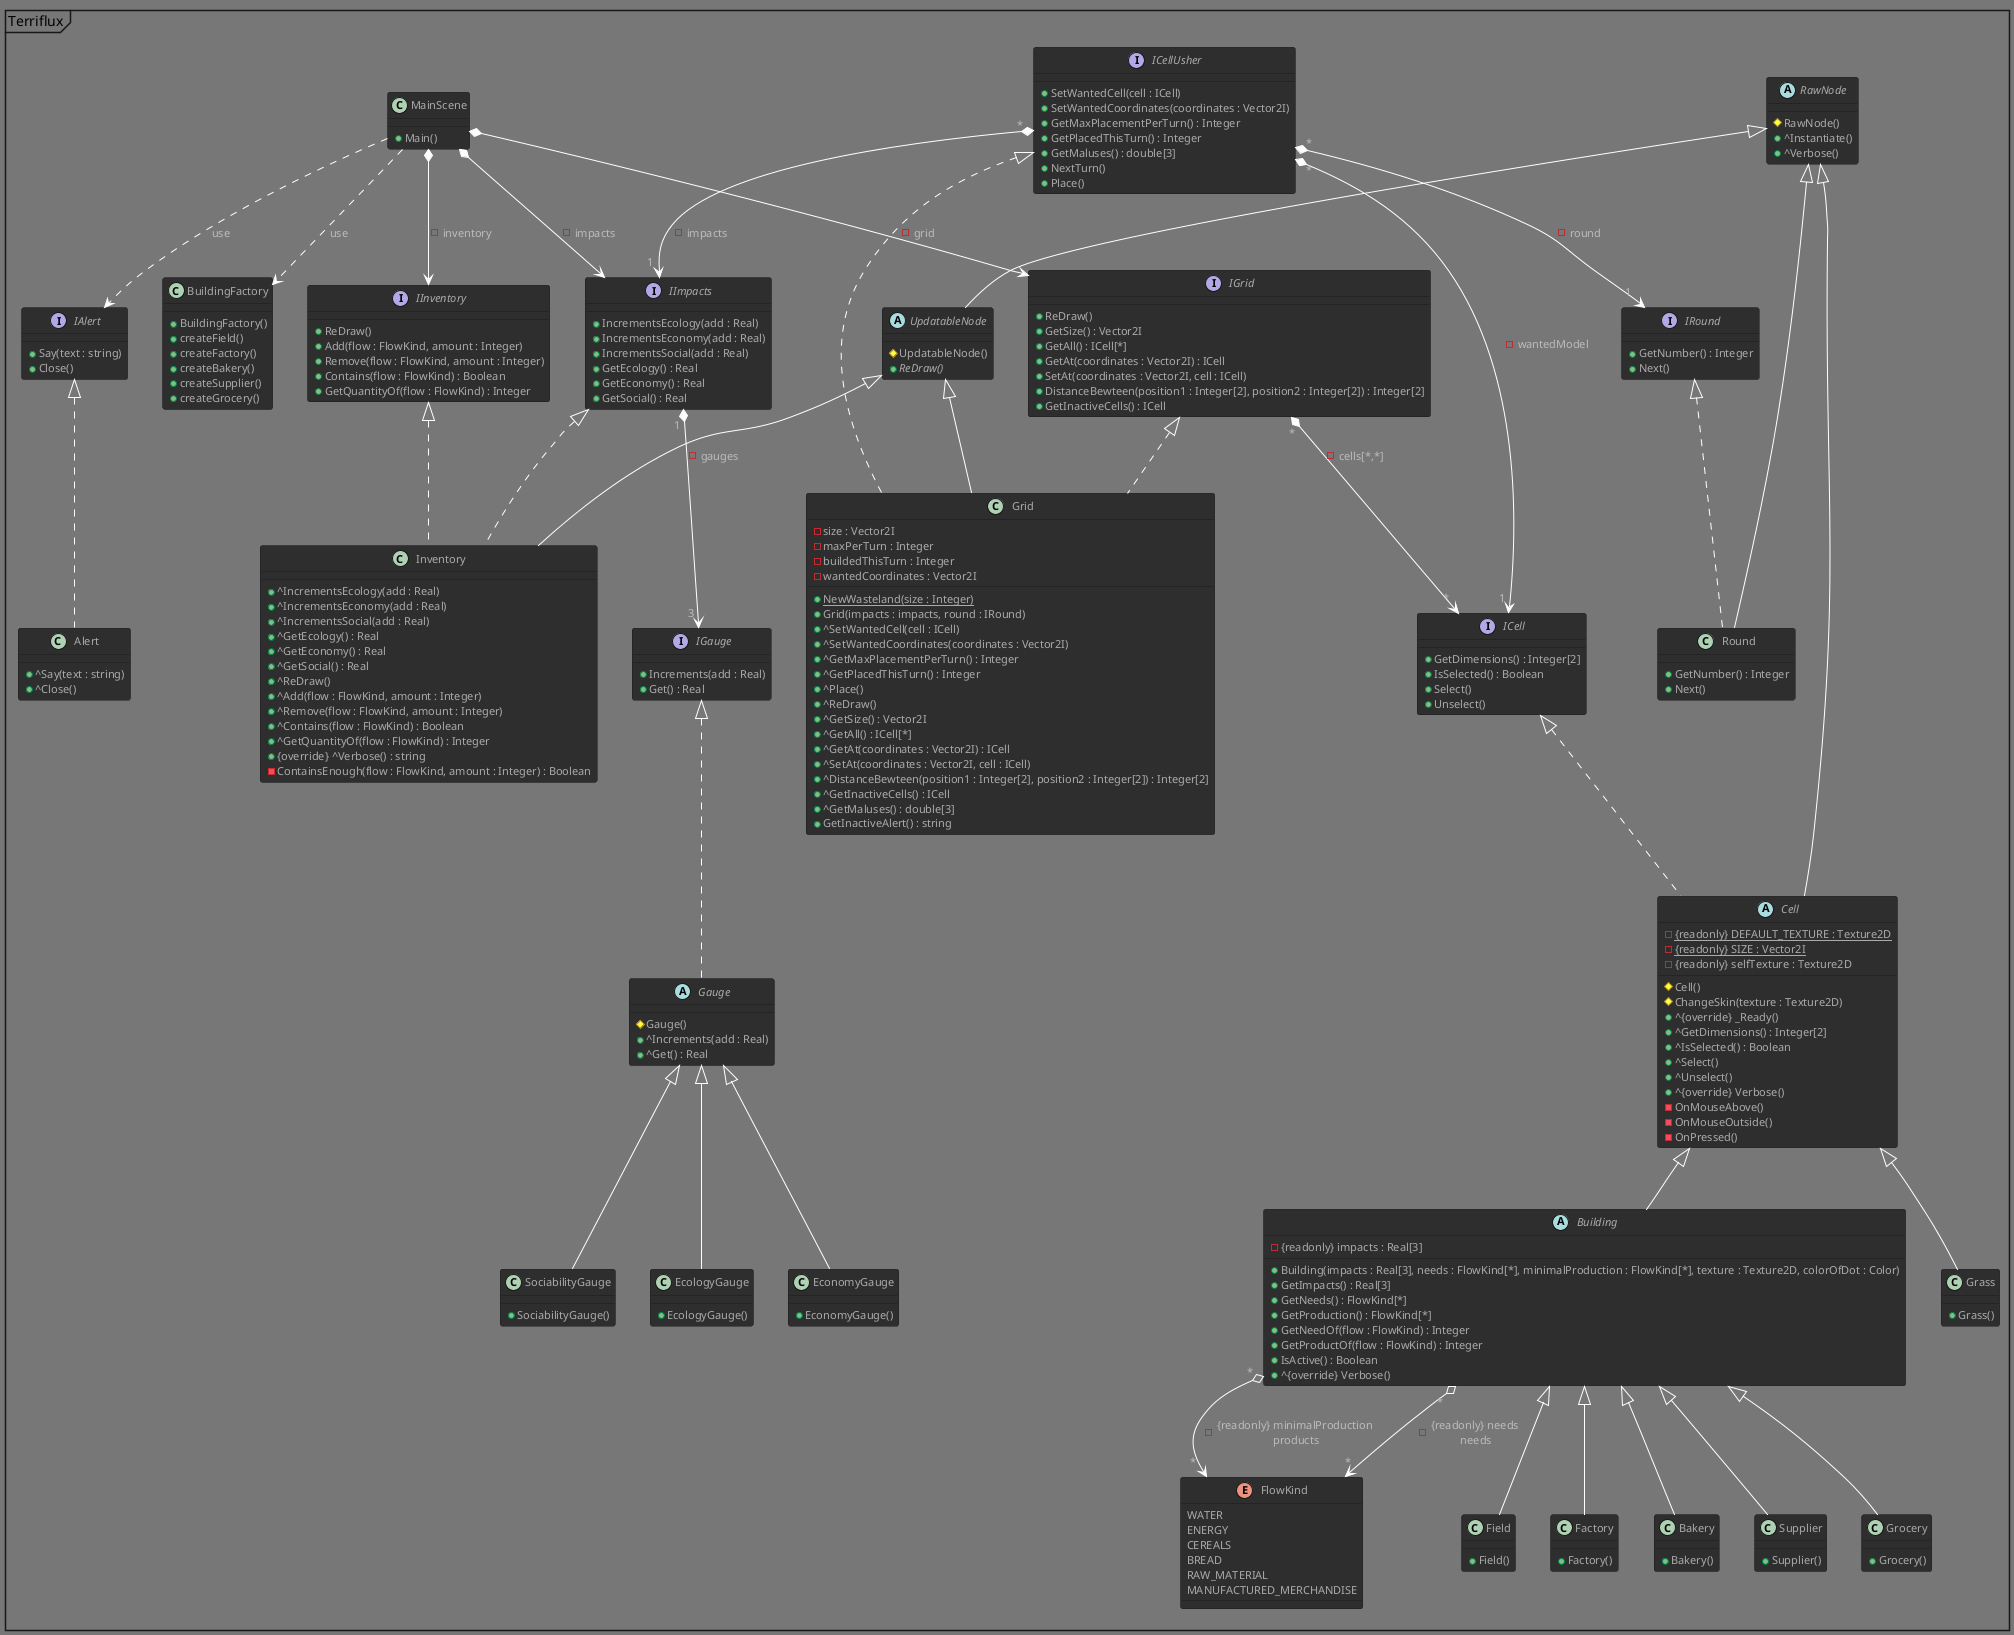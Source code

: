 @startuml Terriflux
!theme reddress-darkgreen

mainframe Terriflux

/' MAIN SCENE '/
class MainScene 
{
    + Main()
}
MainScene *--> IImpacts : - impacts
MainScene *--> IGrid : - grid
MainScene *--> IInventory : - inventory
MainScene ..> BuildingFactory : use  /' Via la PlacementList '/
MainScene ..> IAlert : use  

/' GENERAL '/
/' Any node of our own creation '/
abstract RawNode  /' extends Godot.Node '/
{
    # RawNode() /' this.Name = this.getClass().ToString() '/ 
    + ^Instantiate() /' (RawNode) GD.Load<PackedScene>(chemin_vers_noeud + noeud.Name) '/
    + ^Verbose()
}
abstract UpdatableNode extends RawNode
{
    # UpdatableNode() 
    + {abstract} ReDraw()
}

/' CELLS '/
interface ICell 
{
    + GetDimensions() : Integer[2] /' VectorI(x, y) '/
    + IsSelected() : Boolean
    + Select()
    + Unselect() /' TODO - actuel ResetTexture '/
}
abstract Cell extends RawNode implements ICell
{
    - {static} {readonly} DEFAULT_TEXTURE : Texture2D
    - {static} {readonly} SIZE : Vector2I 
    - {readonly} selfTexture : Texture2D
    # Cell()
    # ChangeSkin(texture : Texture2D)
    + ^{override} _Ready() /' ChangeSkin() '/
    + ^GetDimensions() : Integer[2] 
    + ^IsSelected() : Boolean
    + ^Select()
    + ^Unselect() 
    + ^{override} Verbose()
    - OnMouseAbove()
    - OnMouseOutside()
    - OnPressed()
}
class Grass extends Cell
{
    + Grass() 
}
abstract Building extends Cell
{
    - {readonly} impacts : Real[3]
    + Building(impacts : Real[3], needs : FlowKind[*], minimalProduction : FlowKind[*], texture : Texture2D, colorOfDot : Color)
    + GetImpacts() : Real[3]
    + GetNeeds() : FlowKind[*]
    + GetProduction() : FlowKind[*]     /' minimal product '/
    + GetNeedOf(flow : FlowKind) : Integer
    + GetProductOf(flow : FlowKind) : Integer        /' minimal product '/
    + IsActive() : Boolean /' will produce sth this turn '/
    + ^{override} Verbose()
}
/' needs & minimalProduction = (FlowKind, Integer)[*] '/
Building" * " o--> " * "FlowKind : - {readonly} needs \n needs      
Building" * " o--> " * "FlowKind : - {readonly} minimalProduction \n products
enum FlowKind
{
    WATER
    ENERGY
    CEREALS
    BREAD
    RAW_MATERIAL
    MANUFACTURED_MERCHANDISE
}
class Field extends Building
{
    + Field()       /' 1.5, 4.0, -2.0; WATER,1 ; CEREALS,2 ; #Ce517b '/
}
class Factory extends Building
{
    + Factory()    /' 8.5, -23.0, -11.8 ; WATER,3, ENERGY,7, RAW_MATERIAL,4 ; MANUFACTURED_MERCHANDISE,5 ; #Ce7651 '/
}
class Bakery extends Building
{
    + Bakery()      /' 3.0, -1.0, -4.0 ; WATER,2, ENERGY,1, CEREALS,2 ; BREAD,3 ; #Ceb851 '/
}
class Supplier extends Building
{
    + Supplier()        /' 2.5, -2.0, -5.0 ; ; WATER,5, ENERGY,6 ; #51ce60 '/
}
class Grocery extends Building
{
    + Grocery()         /' 15.0, -2.5, -2.5 ; MANUFACTURED_MERCHANDISE,3, ENERGY,1 ; #51ceb4 '/
}
class BuildingFactory
{
    + BuildingFactory()
    + createField()
    + createFactory()
    + createBakery()
    + createSupplier()
    + createGrocery()
}

/' ROUNDS '/
interface IRound
{
    + GetNumber() : Integer
    + Next()
}
class Round extends RawNode implements IRound
{
    + GetNumber() : Integer
    + Next()
}

/' GRID '/
interface IGrid
{
    + ReDraw()              /' old update() & forceUpdate() '/  
    + GetSize() : Vector2I
    + GetAll() : ICell[*]       /' (ICell, Vector2I)[*] '/
    + GetAt(coordinates : Vector2I) : ICell
    + SetAt(coordinates : Vector2I, cell : ICell)
    + DistanceBewteen(position1 : Integer[2], position2 : Integer[2]) : Integer[2] /' Tuple<int, int> '/
    + GetInactiveCells() : ICell        /' notamment les batiments qui ne peuvent produire '/
}
IGrid" * " *--> " * "ICell : - cells[*,*] 
/' gere uniquement le placement de cellule (et donc batiments) 
et les operations qui le precedent/suivent (choix du type, des coordonnees, etc) '/
interface ICellUsher  
{
    + SetWantedCell(cell : ICell)
    + SetWantedCoordinates(coordinates : Vector2I)
    + GetMaxPlacementPerTurn() : Integer
    + GetPlacedThisTurn() : Integer
    + GetMaluses() : double[3] 
    + NextTurn()
    + Place()   /' Confirm the placement - old StartPlacement() '/
}
ICellUsher" * " *--> " 1 "ICell : - wantedModel 
ICellUsher" * " *--> " 1 "IImpacts : - impacts 
ICellUsher" * " *--> " 1 "IRound : - round 
class Grid extends UpdatableNode implements IGrid, ICellUsher
{
    - size : Vector2I
    - maxPerTurn : Integer
    - buildedThisTurn : Integer
    - wantedCoordinates : Vector2I
    + {static} NewWasteland(size : Integer)
    + Grid(impacts : impacts, round : IRound)
    + ^SetWantedCell(cell : ICell)
    + ^SetWantedCoordinates(coordinates : Vector2I)
    + ^GetMaxPlacementPerTurn() : Integer
    + ^GetPlacedThisTurn() : Integer
    + ^Place()
    + ^ReDraw()             
    + ^GetSize() : Vector2I
    + ^GetAll() : ICell[*]       
    + ^GetAt(coordinates : Vector2I) : ICell
    + ^SetAt(coordinates : Vector2I, cell : ICell)
    + ^DistanceBewteen(position1 : Integer[2], position2 : Integer[2]) : Integer[2]
    + ^GetInactiveCells() : ICell      
    + ^GetMaluses() : double[3]      
    + GetInactiveAlert() : string
}

/' INVENTORY & IMPACTS '/
interface IGauge
{
    + Increments(add : Real)
    + Get() : Real
}
abstract Gauge implements IGauge
{
    # Gauge()
    + ^Increments(add : Real)
    + ^Get() : Real
}
class EcologyGauge extends Gauge
{
    + EcologyGauge()
}
class EconomyGauge extends Gauge
{
    + EconomyGauge()
}
class SociabilityGauge extends Gauge
{
    + SociabilityGauge()
}
interface IImpacts
{
    + IncrementsEcology(add : Real)
    + IncrementsEconomy(add : Real)
    + IncrementsSocial(add : Real)
    + GetEcology() : Real
    + GetEconomy() : Real
    + GetSocial() : Real
}
IImpacts" 1 " *--> " 3 "IGauge : - gauges
interface IInventory 
{
    + ReDraw()
    + Add(flow : FlowKind, amount : Integer)
    + Remove(flow : FlowKind, amount : Integer)
    + Contains(flow : FlowKind) : Boolean
    + GetQuantityOf(flow : FlowKind) : Integer
}
class Inventory extends UpdatableNode implements IImpacts, IInventory /' ancien node Impact avec acces inventaire ET jauges, mais renommé '/
{   
    + ^IncrementsEcology(add : Real)
    + ^IncrementsEconomy(add : Real)
    + ^IncrementsSocial(add : Real)
    + ^GetEcology() : Real
    + ^GetEconomy() : Real
    + ^GetSocial() : Real
    + ^ReDraw()
    + ^Add(flow : FlowKind, amount : Integer)
    + ^Remove(flow : FlowKind, amount : Integer)
    + ^Contains(flow : FlowKind) : Boolean
    + ^GetQuantityOf(flow : FlowKind) : Integer
    + {override} ^Verbose() : string
    - ContainsEnough(flow : FlowKind, amount : Integer) : Boolean
}

/' MESSAGE to user '/
interface IAlert
{
    + Say(text : string)
    + Close()
}
class Alert implements IAlert
{
    + ^Say(text : string)
    + ^Close()
}

@enduml